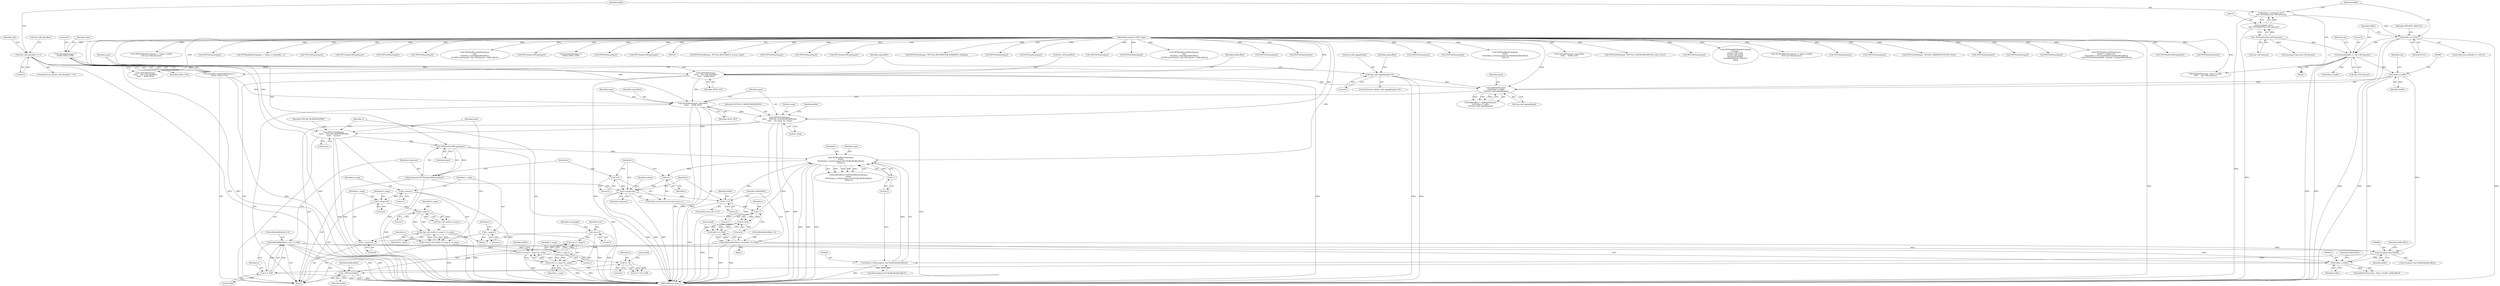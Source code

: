 digraph "0_libtiff_83a4b92815ea04969d494416eaae3d4c6b338e4a#diff-c8b4b355f9b5c06d585b23138e1c185f_4@API" {
"1000619" [label="(Call,_TIFFfree(buffer))"];
"1000586" [label="(Call,buffer[bufferoffset++]=(0xd0 | ((i-1)%8)))"];
"1000591" [label="(Call,0xd0 | ((i-1)%8))"];
"1000593" [label="(Call,(i-1)%8)"];
"1000594" [label="(Call,i-1)"];
"1000576" [label="(Call,i != 0)"];
"1000569" [label="(Call,i<stripcount)"];
"1000566" [label="(Call,i=0)"];
"1000572" [label="(Call,i++)"];
"1000600" [label="(Call,TIFFReadRawStrip(input, \n\t\t\t\t\t\t\ti, \n\t\t\t\t\t\t\t(tdata_t) &(((unsigned char*)buffer)[bufferoffset]), \n\t\t\t\t\t\t\t-1))"];
"1000563" [label="(Call,TIFFNumberOfStrips(input))"];
"1000529" [label="(Call,TIFFGetField(input,\n\t\t\t\t\t\t     TIFFTAG_ROWSPERSTRIP,\n\t\t\t\t\t\t     &rows))"];
"1000481" [label="(Call,TIFFGetField(input,\n\t\t\t\t\t\t     TIFFTAG_YCBCRSUBSAMPLING,\n\t\t\t\t\t\t     &h_samp, &v_samp))"];
"1000477" [label="(Call,t2pSeekFile(input, inputoffset,\n\t\t\t\t\t\t     SEEK_SET))"];
"1000464" [label="(Call,t2pReadFile(input,\n\t\t\t\t\t\t(tdata_t) buffer,\n\t\t\t\t\t\tt2p->pdf_ojpegiflength))"];
"1000456" [label="(Call,t2pSeekFile(input,\n\t\t\t\t\t\t     t2p->tiff_dataoffset,\n\t\t\t\t\t\t     SEEK_SET))"];
"1000452" [label="(Call,t2pSeekFile(input, 0,\n\t\t\t\t\t\t\t\t SEEK_CUR))"];
"1000105" [label="(MethodParameterIn,TIFF* input)"];
"1000361" [label="(Call,t2p->tiff_dataoffset != 0)"];
"1000466" [label="(Call,(tdata_t) buffer)"];
"1000397" [label="(Call,memset(buffer, 0, t2p->tiff_datasize))"];
"1000376" [label="(Call,buffer == NULL)"];
"1000367" [label="(Call,buffer = (unsigned char*)\n\t\t\t\t\t_TIFFmalloc(t2p->tiff_datasize))"];
"1000369" [label="(Call,(unsigned char*)\n\t\t\t\t\t_TIFFmalloc(t2p->tiff_datasize))"];
"1000371" [label="(Call,_TIFFmalloc(t2p->tiff_datasize))"];
"1000404" [label="(Call,t2p->pdf_ojpegiflength==0)"];
"1000450" [label="(Call,inputoffset=t2pSeekFile(input, 0,\n\t\t\t\t\t\t\t\t SEEK_CUR))"];
"1000603" [label="(Call,(tdata_t) &(((unsigned char*)buffer)[bufferoffset]))"];
"1000607" [label="(Call,(unsigned char*)buffer)"];
"1000553" [label="(Call,buffer[bufferoffset++]= ri & 0xff)"];
"1000558" [label="(Call,ri & 0xff)"];
"1000549" [label="(Call,ri>>8)"];
"1000534" [label="(Call,ri*=(rows+v_samp-1)/v_samp)"];
"1000536" [label="(Call,(rows+v_samp-1)/v_samp)"];
"1000173" [label="(Call,rows=0)"];
"1000539" [label="(Call,v_samp-1)"];
"1000515" [label="(Call,v_samp*=8)"];
"1000165" [label="(Call,v_samp=1)"];
"1000518" [label="(Call,ri=(t2p->tiff_width+h_samp-1) / h_samp)"];
"1000520" [label="(Call,(t2p->tiff_width+h_samp-1) / h_samp)"];
"1000525" [label="(Call,h_samp-1)"];
"1000512" [label="(Call,h_samp*=8)"];
"1000161" [label="(Call,h_samp=1)"];
"1000611" [label="(Call,-1)"];
"1000561" [label="(Call,stripcount=TIFFNumberOfStrips(input))"];
"1000615" [label="(Call,(tdata_t) buffer)"];
"1000561" [label="(Call,stripcount=TIFFNumberOfStrips(input))"];
"1000365" [label="(Literal,0)"];
"1000845" [label="(Call,TIFFGetField(input, TIFFTAG_JPEGTABLES, &count, &jpt))"];
"1000519" [label="(Identifier,ri)"];
"1000482" [label="(Identifier,input)"];
"1001159" [label="(Call,TIFFFileName(input))"];
"1000453" [label="(Identifier,input)"];
"1000913" [label="(Call,TIFFFileName(input))"];
"1000515" [label="(Call,v_samp*=8)"];
"1000477" [label="(Call,t2pSeekFile(input, inputoffset,\n\t\t\t\t\t\t     SEEK_SET))"];
"1000464" [label="(Call,t2pReadFile(input,\n\t\t\t\t\t\t(tdata_t) buffer,\n\t\t\t\t\t\tt2p->pdf_ojpegiflength))"];
"1000469" [label="(Call,t2p->pdf_ojpegiflength)"];
"1000371" [label="(Call,_TIFFmalloc(t2p->tiff_datasize))"];
"1000595" [label="(Identifier,i)"];
"1000375" [label="(ControlStructure,if(buffer == NULL))"];
"1000449" [label="(Block,)"];
"1000551" [label="(Literal,8)"];
"1000451" [label="(Identifier,inputoffset)"];
"1000526" [label="(Identifier,h_samp)"];
"1000622" [label="(Identifier,bufferoffset)"];
"1000362" [label="(Call,t2p->tiff_dataoffset)"];
"1000628" [label="(Identifier,t2p)"];
"1000514" [label="(Literal,8)"];
"1000528" [label="(Identifier,h_samp)"];
"1000582" [label="(Identifier,buffer)"];
"1000376" [label="(Call,buffer == NULL)"];
"1000573" [label="(Identifier,i)"];
"1000694" [label="(Call,TIFFNumberOfStrips(input))"];
"1000568" [label="(Literal,0)"];
"1000383" [label="(Call,(unsigned long) t2p->tiff_datasize)"];
"1000577" [label="(Identifier,i)"];
"1000470" [label="(Identifier,t2p)"];
"1000377" [label="(Identifier,buffer)"];
"1000175" [label="(Literal,0)"];
"1001719" [label="(Call,TIFFGetField(input, TIFFTAG_REFERENCEBLACKWHITE, &xfloatp))"];
"1000161" [label="(Call,h_samp=1)"];
"1000586" [label="(Call,buffer[bufferoffset++]=(0xd0 | ((i-1)%8)))"];
"1000532" [label="(Call,&rows)"];
"1000594" [label="(Call,i-1)"];
"1000360" [label="(ControlStructure,if(t2p->tiff_dataoffset != 0))"];
"1000403" [label="(ControlStructure,if(t2p->pdf_ojpegiflength==0))"];
"1000601" [label="(Identifier,input)"];
"1000162" [label="(Identifier,h_samp)"];
"1001093" [label="(Call,TIFFFileName(input))"];
"1000517" [label="(Literal,8)"];
"1000614" [label="(Identifier,output)"];
"1000615" [label="(Call,(tdata_t) buffer)"];
"1000361" [label="(Call,t2p->tiff_dataoffset != 0)"];
"1000542" [label="(Identifier,v_samp)"];
"1000591" [label="(Call,0xd0 | ((i-1)%8))"];
"1000479" [label="(Identifier,inputoffset)"];
"1000466" [label="(Call,(tdata_t) buffer)"];
"1000605" [label="(Call,&(((unsigned char*)buffer)[bufferoffset]))"];
"1000530" [label="(Identifier,input)"];
"1001118" [label="(Call,TIFFStripSize(input))"];
"1000620" [label="(Identifier,buffer)"];
"1000455" [label="(Identifier,SEEK_CUR)"];
"1000611" [label="(Call,-1)"];
"1000454" [label="(Literal,0)"];
"1000513" [label="(Identifier,h_samp)"];
"1000182" [label="(Identifier,striplength)"];
"1000405" [label="(Call,t2p->pdf_ojpegiflength)"];
"1000461" [label="(Identifier,SEEK_SET)"];
"1001263" [label="(Call,TIFFFileName(input))"];
"1000634" [label="(Call,TIFFFileName(input))"];
"1000587" [label="(Call,buffer[bufferoffset++])"];
"1000478" [label="(Identifier,input)"];
"1000565" [label="(ControlStructure,for(i=0;i<stripcount;i++))"];
"1001067" [label="(Call,TIFFReadEncodedStrip(input, \n\t\t\t\ti, \n\t\t\t\t(tdata_t) &buffer[bufferoffset], \n\t\t\t\tTIFFmin(stripsize, t2p->tiff_datasize - bufferoffset)))"];
"1000569" [label="(Call,i<stripcount)"];
"1000174" [label="(Identifier,rows)"];
"1000597" [label="(Literal,8)"];
"1000603" [label="(Call,(tdata_t) &(((unsigned char*)buffer)[bufferoffset]))"];
"1001566" [label="(Call,TIFFFileName(input))"];
"1000422" [label="(Call,t2pReadFile(input, (tdata_t) buffer,\n\t\t\t\t\t\t     t2p->tiff_datasize))"];
"1000173" [label="(Call,rows=0)"];
"1000531" [label="(Identifier,TIFFTAG_ROWSPERSTRIP)"];
"1000536" [label="(Call,(rows+v_samp-1)/v_samp)"];
"1000541" [label="(Literal,1)"];
"1000483" [label="(Identifier,TIFFTAG_YCBCRSUBSAMPLING)"];
"1000575" [label="(ControlStructure,if(i != 0 ))"];
"1000450" [label="(Call,inputoffset=t2pSeekFile(input, 0,\n\t\t\t\t\t\t\t\t SEEK_CUR))"];
"1000366" [label="(Block,)"];
"1000550" [label="(Identifier,ri)"];
"1000165" [label="(Call,v_samp=1)"];
"1000607" [label="(Call,(unsigned char*)buffer)"];
"1000231" [label="(Call,TIFFFileName(input))"];
"1000481" [label="(Call,TIFFGetField(input,\n\t\t\t\t\t\t     TIFFTAG_YCBCRSUBSAMPLING,\n\t\t\t\t\t\t     &h_samp, &v_samp))"];
"1001424" [label="(Call,TIFFFileName(input))"];
"1000618" [label="(Identifier,bufferoffset)"];
"1000964" [label="(Call,TIFFFileName(input))"];
"1000535" [label="(Identifier,ri)"];
"1000617" [label="(Identifier,buffer)"];
"1000593" [label="(Call,(i-1)%8)"];
"1000731" [label="(Call,TIFFReadRawStrip(input, \n\t\t\t\t\t\ti, \n\t\t\t\t\t\t(tdata_t) &(((unsigned char*)buffer)[bufferoffset]), \n\t\t\t\t\t\t-1))"];
"1000613" [label="(Call,t2pWriteFile(output, (tdata_t) buffer, bufferoffset))"];
"1000521" [label="(Call,t2p->tiff_width+h_samp-1)"];
"1000430" [label="(Call,t2pSeekFile(input, inputoffset,\n\t\t\t\t\t\t     SEEK_SET))"];
"1001945" [label="(MethodReturn,tsize_t)"];
"1000105" [label="(MethodParameterIn,TIFF* input)"];
"1001694" [label="(Call,TIFFGetField(input, TIFFTAG_YCBCRSUBSAMPLING, &hor, &ver))"];
"1000664" [label="(Call,TIFFFileName(input))"];
"1000559" [label="(Identifier,ri)"];
"1000571" [label="(Identifier,stripcount)"];
"1000529" [label="(Call,TIFFGetField(input,\n\t\t\t\t\t\t     TIFFTAG_ROWSPERSTRIP,\n\t\t\t\t\t\t     &rows))"];
"1000463" [label="(Identifier,bufferoffset)"];
"1000368" [label="(Identifier,buffer)"];
"1000486" [label="(Call,&v_samp)"];
"1001549" [label="(Call,TIFFReadRGBAImageOriented(\n\t\t\t\tinput, \n\t\t\t\tt2p->tiff_width, \n\t\t\t\tt2p->tiff_length, \n\t\t\t\t(uint32*)buffer, \n\t\t\t\tORIENTATION_TOPLEFT,\n\t\t\t\t0))"];
"1000579" [label="(Block,)"];
"1000537" [label="(Call,rows+v_samp-1)"];
"1000166" [label="(Identifier,v_samp)"];
"1000599" [label="(Identifier,bufferoffset)"];
"1000578" [label="(Literal,0)"];
"1000564" [label="(Identifier,input)"];
"1000570" [label="(Identifier,i)"];
"1000240" [label="(Call,TIFFReadRawStrip(input, 0, (tdata_t) buffer,\n\t\t\t\t\t t2p->tiff_datasize))"];
"1000520" [label="(Call,(t2p->tiff_width+h_samp-1) / h_samp)"];
"1000516" [label="(Identifier,v_samp)"];
"1000411" [label="(Identifier,inputoffset)"];
"1000408" [label="(Literal,0)"];
"1000548" [label="(Call,(ri>>8) & 0xff)"];
"1000457" [label="(Identifier,input)"];
"1001049" [label="(Call,TIFFStripSize(input))"];
"1000406" [label="(Identifier,t2p)"];
"1001531" [label="(Call,TIFFFileName(input))"];
"1000400" [label="(Call,t2p->tiff_datasize)"];
"1000872" [label="(Call,TIFFGetField(input, TIFFTAG_STRIPBYTECOUNTS, &sbc))"];
"1000107" [label="(Block,)"];
"1000576" [label="(Call,i != 0)"];
"1000609" [label="(Identifier,buffer)"];
"1000462" [label="(Call,bufferoffset = t2pReadFile(input,\n\t\t\t\t\t\t(tdata_t) buffer,\n\t\t\t\t\t\tt2p->pdf_ojpegiflength))"];
"1000397" [label="(Call,memset(buffer, 0, t2p->tiff_datasize))"];
"1000549" [label="(Call,ri>>8)"];
"1000468" [label="(Identifier,buffer)"];
"1000399" [label="(Literal,0)"];
"1000619" [label="(Call,_TIFFfree(buffer))"];
"1000452" [label="(Call,t2pSeekFile(input, 0,\n\t\t\t\t\t\t\t\t SEEK_CUR))"];
"1000456" [label="(Call,t2pSeekFile(input,\n\t\t\t\t\t\t     t2p->tiff_dataoffset,\n\t\t\t\t\t\t     SEEK_SET))"];
"1000828" [label="(Call,TIFFFileName(input))"];
"1000558" [label="(Call,ri & 0xff)"];
"1000563" [label="(Call,TIFFNumberOfStrips(input))"];
"1000539" [label="(Call,v_samp-1)"];
"1000600" [label="(Call,TIFFReadRawStrip(input, \n\t\t\t\t\t\t\ti, \n\t\t\t\t\t\t\t(tdata_t) &(((unsigned char*)buffer)[bufferoffset]), \n\t\t\t\t\t\t\t-1))"];
"1000170" [label="(Identifier,ri)"];
"1001329" [label="(Call,TIFFStripSize(input))"];
"1000465" [label="(Identifier,input)"];
"1000163" [label="(Literal,1)"];
"1000303" [label="(Call,TIFFFileName(input))"];
"1000602" [label="(Identifier,i)"];
"1000545" [label="(Identifier,buffer)"];
"1000167" [label="(Literal,1)"];
"1000554" [label="(Call,buffer[bufferoffset++])"];
"1000525" [label="(Call,h_samp-1)"];
"1000560" [label="(Literal,0xff)"];
"1000369" [label="(Call,(unsigned char*)\n\t\t\t\t\t_TIFFmalloc(t2p->tiff_datasize))"];
"1001231" [label="(Call,TIFFReadEncodedStrip(input, \n\t\t\t\t\t\t\ti + j*stripcount, \n\t\t\t\t\t\t\t(tdata_t) &(samplebuffer[samplebufferoffset]), \n\t\t\t\t\t\t\tTIFFmin(sepstripsize, stripsize - samplebufferoffset)))"];
"1000512" [label="(Call,h_samp*=8)"];
"1000534" [label="(Call,ri*=(rows+v_samp-1)/v_samp)"];
"1000480" [label="(Identifier,SEEK_SET)"];
"1001122" [label="(Call,TIFFNumberOfStrips(input))"];
"1000527" [label="(Literal,1)"];
"1000424" [label="(Call,(tdata_t) buffer)"];
"1000553" [label="(Call,buffer[bufferoffset++]= ri & 0xff)"];
"1000388" [label="(Call,TIFFFileName(input))"];
"1000398" [label="(Identifier,buffer)"];
"1000552" [label="(Literal,0xff)"];
"1000318" [label="(Call,TIFFReadRawStrip(input, 0, (tdata_t) buffer,\n\t\t\t\t\t t2p->tiff_datasize))"];
"1000562" [label="(Identifier,stripcount)"];
"1000540" [label="(Identifier,v_samp)"];
"1000367" [label="(Call,buffer = (unsigned char*)\n\t\t\t\t\t_TIFFmalloc(t2p->tiff_datasize))"];
"1001373" [label="(Call,TIFFFileName(input))"];
"1000610" [label="(Identifier,bufferoffset)"];
"1000936" [label="(Call,TIFFReadRawStrip(input, i, (tdata_t) stripbuffer, -1))"];
"1001032" [label="(Call,TIFFFileName(input))"];
"1000566" [label="(Call,i=0)"];
"1001333" [label="(Call,TIFFNumberOfStrips(input))"];
"1001741" [label="(Call,TIFFFileName(input))"];
"1001312" [label="(Call,TIFFFileName(input))"];
"1000598" [label="(Call,bufferoffset+=TIFFReadRawStrip(input, \n\t\t\t\t\t\t\ti, \n\t\t\t\t\t\t\t(tdata_t) &(((unsigned char*)buffer)[bufferoffset]), \n\t\t\t\t\t\t\t-1))"];
"1001347" [label="(Call,TIFFReadEncodedStrip(input, \n\t\t\t\ti, \n\t\t\t\t(tdata_t) &buffer[bufferoffset], \n\t\t\t\tTIFFmin(stripsize, t2p->tiff_datasize - bufferoffset)))"];
"1000592" [label="(Literal,0xd0)"];
"1000606" [label="(Call,((unsigned char*)buffer)[bufferoffset])"];
"1000378" [label="(Identifier,NULL)"];
"1000596" [label="(Literal,1)"];
"1001053" [label="(Call,TIFFNumberOfStrips(input))"];
"1000458" [label="(Call,t2p->tiff_dataoffset)"];
"1000372" [label="(Call,t2p->tiff_datasize)"];
"1000404" [label="(Call,t2p->pdf_ojpegiflength==0)"];
"1000381" [label="(Identifier,TIFF2PDF_MODULE)"];
"1000612" [label="(Literal,1)"];
"1000518" [label="(Call,ri=(t2p->tiff_width+h_samp-1) / h_samp)"];
"1000572" [label="(Call,i++)"];
"1000567" [label="(Identifier,i)"];
"1000484" [label="(Call,&h_samp)"];
"1000412" [label="(Call,t2pSeekFile(input, 0,\n\t\t\t\t\t\t\t\t SEEK_CUR))"];
"1000416" [label="(Call,t2pSeekFile(input,\n\t\t\t\t\t\t     t2p->tiff_dataoffset,\n\t\t\t\t\t\t     SEEK_SET))"];
"1001193" [label="(Call,TIFFFileName(input))"];
"1000870" [label="(Call,TIFFNumberOfStrips(input))"];
"1000490" [label="(Identifier,buffer)"];
"1000619" -> "1000449"  [label="AST: "];
"1000619" -> "1000620"  [label="CFG: "];
"1000620" -> "1000619"  [label="AST: "];
"1000622" -> "1000619"  [label="CFG: "];
"1000619" -> "1001945"  [label="DDG: "];
"1000619" -> "1001945"  [label="DDG: "];
"1000586" -> "1000619"  [label="DDG: "];
"1000615" -> "1000619"  [label="DDG: "];
"1000553" -> "1000619"  [label="DDG: "];
"1000586" -> "1000579"  [label="AST: "];
"1000586" -> "1000591"  [label="CFG: "];
"1000587" -> "1000586"  [label="AST: "];
"1000591" -> "1000586"  [label="AST: "];
"1000599" -> "1000586"  [label="CFG: "];
"1000586" -> "1001945"  [label="DDG: "];
"1000586" -> "1001945"  [label="DDG: "];
"1000591" -> "1000586"  [label="DDG: "];
"1000591" -> "1000586"  [label="DDG: "];
"1000586" -> "1000607"  [label="DDG: "];
"1000586" -> "1000615"  [label="DDG: "];
"1000591" -> "1000593"  [label="CFG: "];
"1000592" -> "1000591"  [label="AST: "];
"1000593" -> "1000591"  [label="AST: "];
"1000591" -> "1001945"  [label="DDG: "];
"1000593" -> "1000591"  [label="DDG: "];
"1000593" -> "1000591"  [label="DDG: "];
"1000593" -> "1000597"  [label="CFG: "];
"1000594" -> "1000593"  [label="AST: "];
"1000597" -> "1000593"  [label="AST: "];
"1000593" -> "1001945"  [label="DDG: "];
"1000594" -> "1000593"  [label="DDG: "];
"1000594" -> "1000593"  [label="DDG: "];
"1000594" -> "1000596"  [label="CFG: "];
"1000595" -> "1000594"  [label="AST: "];
"1000596" -> "1000594"  [label="AST: "];
"1000597" -> "1000594"  [label="CFG: "];
"1000576" -> "1000594"  [label="DDG: "];
"1000594" -> "1000600"  [label="DDG: "];
"1000576" -> "1000575"  [label="AST: "];
"1000576" -> "1000578"  [label="CFG: "];
"1000577" -> "1000576"  [label="AST: "];
"1000578" -> "1000576"  [label="AST: "];
"1000582" -> "1000576"  [label="CFG: "];
"1000599" -> "1000576"  [label="CFG: "];
"1000576" -> "1001945"  [label="DDG: "];
"1000569" -> "1000576"  [label="DDG: "];
"1000576" -> "1000600"  [label="DDG: "];
"1000569" -> "1000565"  [label="AST: "];
"1000569" -> "1000571"  [label="CFG: "];
"1000570" -> "1000569"  [label="AST: "];
"1000571" -> "1000569"  [label="AST: "];
"1000577" -> "1000569"  [label="CFG: "];
"1000614" -> "1000569"  [label="CFG: "];
"1000569" -> "1001945"  [label="DDG: "];
"1000569" -> "1001945"  [label="DDG: "];
"1000569" -> "1001945"  [label="DDG: "];
"1000566" -> "1000569"  [label="DDG: "];
"1000572" -> "1000569"  [label="DDG: "];
"1000561" -> "1000569"  [label="DDG: "];
"1000566" -> "1000565"  [label="AST: "];
"1000566" -> "1000568"  [label="CFG: "];
"1000567" -> "1000566"  [label="AST: "];
"1000568" -> "1000566"  [label="AST: "];
"1000570" -> "1000566"  [label="CFG: "];
"1000572" -> "1000565"  [label="AST: "];
"1000572" -> "1000573"  [label="CFG: "];
"1000573" -> "1000572"  [label="AST: "];
"1000570" -> "1000572"  [label="CFG: "];
"1000600" -> "1000572"  [label="DDG: "];
"1000600" -> "1000598"  [label="AST: "];
"1000600" -> "1000611"  [label="CFG: "];
"1000601" -> "1000600"  [label="AST: "];
"1000602" -> "1000600"  [label="AST: "];
"1000603" -> "1000600"  [label="AST: "];
"1000611" -> "1000600"  [label="AST: "];
"1000598" -> "1000600"  [label="CFG: "];
"1000600" -> "1001945"  [label="DDG: "];
"1000600" -> "1001945"  [label="DDG: "];
"1000600" -> "1001945"  [label="DDG: "];
"1000600" -> "1000598"  [label="DDG: "];
"1000600" -> "1000598"  [label="DDG: "];
"1000600" -> "1000598"  [label="DDG: "];
"1000600" -> "1000598"  [label="DDG: "];
"1000563" -> "1000600"  [label="DDG: "];
"1000105" -> "1000600"  [label="DDG: "];
"1000603" -> "1000600"  [label="DDG: "];
"1000611" -> "1000600"  [label="DDG: "];
"1000563" -> "1000561"  [label="AST: "];
"1000563" -> "1000564"  [label="CFG: "];
"1000564" -> "1000563"  [label="AST: "];
"1000561" -> "1000563"  [label="CFG: "];
"1000563" -> "1001945"  [label="DDG: "];
"1000563" -> "1000561"  [label="DDG: "];
"1000529" -> "1000563"  [label="DDG: "];
"1000105" -> "1000563"  [label="DDG: "];
"1000529" -> "1000449"  [label="AST: "];
"1000529" -> "1000532"  [label="CFG: "];
"1000530" -> "1000529"  [label="AST: "];
"1000531" -> "1000529"  [label="AST: "];
"1000532" -> "1000529"  [label="AST: "];
"1000535" -> "1000529"  [label="CFG: "];
"1000529" -> "1001945"  [label="DDG: "];
"1000529" -> "1001945"  [label="DDG: "];
"1000529" -> "1001945"  [label="DDG: "];
"1000481" -> "1000529"  [label="DDG: "];
"1000105" -> "1000529"  [label="DDG: "];
"1000481" -> "1000449"  [label="AST: "];
"1000481" -> "1000486"  [label="CFG: "];
"1000482" -> "1000481"  [label="AST: "];
"1000483" -> "1000481"  [label="AST: "];
"1000484" -> "1000481"  [label="AST: "];
"1000486" -> "1000481"  [label="AST: "];
"1000490" -> "1000481"  [label="CFG: "];
"1000481" -> "1001945"  [label="DDG: "];
"1000481" -> "1001945"  [label="DDG: "];
"1000481" -> "1001945"  [label="DDG: "];
"1000481" -> "1001945"  [label="DDG: "];
"1000477" -> "1000481"  [label="DDG: "];
"1000105" -> "1000481"  [label="DDG: "];
"1000477" -> "1000449"  [label="AST: "];
"1000477" -> "1000480"  [label="CFG: "];
"1000478" -> "1000477"  [label="AST: "];
"1000479" -> "1000477"  [label="AST: "];
"1000480" -> "1000477"  [label="AST: "];
"1000482" -> "1000477"  [label="CFG: "];
"1000477" -> "1001945"  [label="DDG: "];
"1000477" -> "1001945"  [label="DDG: "];
"1000477" -> "1001945"  [label="DDG: "];
"1000464" -> "1000477"  [label="DDG: "];
"1000105" -> "1000477"  [label="DDG: "];
"1000450" -> "1000477"  [label="DDG: "];
"1000456" -> "1000477"  [label="DDG: "];
"1000464" -> "1000462"  [label="AST: "];
"1000464" -> "1000469"  [label="CFG: "];
"1000465" -> "1000464"  [label="AST: "];
"1000466" -> "1000464"  [label="AST: "];
"1000469" -> "1000464"  [label="AST: "];
"1000462" -> "1000464"  [label="CFG: "];
"1000464" -> "1000462"  [label="DDG: "];
"1000464" -> "1000462"  [label="DDG: "];
"1000464" -> "1000462"  [label="DDG: "];
"1000456" -> "1000464"  [label="DDG: "];
"1000105" -> "1000464"  [label="DDG: "];
"1000466" -> "1000464"  [label="DDG: "];
"1000404" -> "1000464"  [label="DDG: "];
"1000456" -> "1000449"  [label="AST: "];
"1000456" -> "1000461"  [label="CFG: "];
"1000457" -> "1000456"  [label="AST: "];
"1000458" -> "1000456"  [label="AST: "];
"1000461" -> "1000456"  [label="AST: "];
"1000463" -> "1000456"  [label="CFG: "];
"1000456" -> "1001945"  [label="DDG: "];
"1000456" -> "1001945"  [label="DDG: "];
"1000452" -> "1000456"  [label="DDG: "];
"1000105" -> "1000456"  [label="DDG: "];
"1000361" -> "1000456"  [label="DDG: "];
"1000452" -> "1000450"  [label="AST: "];
"1000452" -> "1000455"  [label="CFG: "];
"1000453" -> "1000452"  [label="AST: "];
"1000454" -> "1000452"  [label="AST: "];
"1000455" -> "1000452"  [label="AST: "];
"1000450" -> "1000452"  [label="CFG: "];
"1000452" -> "1001945"  [label="DDG: "];
"1000452" -> "1000450"  [label="DDG: "];
"1000452" -> "1000450"  [label="DDG: "];
"1000452" -> "1000450"  [label="DDG: "];
"1000105" -> "1000452"  [label="DDG: "];
"1000105" -> "1000103"  [label="AST: "];
"1000105" -> "1001945"  [label="DDG: "];
"1000105" -> "1000231"  [label="DDG: "];
"1000105" -> "1000240"  [label="DDG: "];
"1000105" -> "1000303"  [label="DDG: "];
"1000105" -> "1000318"  [label="DDG: "];
"1000105" -> "1000388"  [label="DDG: "];
"1000105" -> "1000412"  [label="DDG: "];
"1000105" -> "1000416"  [label="DDG: "];
"1000105" -> "1000422"  [label="DDG: "];
"1000105" -> "1000430"  [label="DDG: "];
"1000105" -> "1000634"  [label="DDG: "];
"1000105" -> "1000664"  [label="DDG: "];
"1000105" -> "1000694"  [label="DDG: "];
"1000105" -> "1000731"  [label="DDG: "];
"1000105" -> "1000828"  [label="DDG: "];
"1000105" -> "1000845"  [label="DDG: "];
"1000105" -> "1000870"  [label="DDG: "];
"1000105" -> "1000872"  [label="DDG: "];
"1000105" -> "1000913"  [label="DDG: "];
"1000105" -> "1000936"  [label="DDG: "];
"1000105" -> "1000964"  [label="DDG: "];
"1000105" -> "1001032"  [label="DDG: "];
"1000105" -> "1001049"  [label="DDG: "];
"1000105" -> "1001053"  [label="DDG: "];
"1000105" -> "1001067"  [label="DDG: "];
"1000105" -> "1001093"  [label="DDG: "];
"1000105" -> "1001118"  [label="DDG: "];
"1000105" -> "1001122"  [label="DDG: "];
"1000105" -> "1001159"  [label="DDG: "];
"1000105" -> "1001193"  [label="DDG: "];
"1000105" -> "1001231"  [label="DDG: "];
"1000105" -> "1001263"  [label="DDG: "];
"1000105" -> "1001312"  [label="DDG: "];
"1000105" -> "1001329"  [label="DDG: "];
"1000105" -> "1001333"  [label="DDG: "];
"1000105" -> "1001347"  [label="DDG: "];
"1000105" -> "1001373"  [label="DDG: "];
"1000105" -> "1001424"  [label="DDG: "];
"1000105" -> "1001531"  [label="DDG: "];
"1000105" -> "1001549"  [label="DDG: "];
"1000105" -> "1001566"  [label="DDG: "];
"1000105" -> "1001694"  [label="DDG: "];
"1000105" -> "1001719"  [label="DDG: "];
"1000105" -> "1001741"  [label="DDG: "];
"1000361" -> "1000360"  [label="AST: "];
"1000361" -> "1000365"  [label="CFG: "];
"1000362" -> "1000361"  [label="AST: "];
"1000365" -> "1000361"  [label="AST: "];
"1000368" -> "1000361"  [label="CFG: "];
"1000628" -> "1000361"  [label="CFG: "];
"1000361" -> "1001945"  [label="DDG: "];
"1000361" -> "1001945"  [label="DDG: "];
"1000361" -> "1000416"  [label="DDG: "];
"1000466" -> "1000468"  [label="CFG: "];
"1000467" -> "1000466"  [label="AST: "];
"1000468" -> "1000466"  [label="AST: "];
"1000470" -> "1000466"  [label="CFG: "];
"1000397" -> "1000466"  [label="DDG: "];
"1000466" -> "1000607"  [label="DDG: "];
"1000466" -> "1000615"  [label="DDG: "];
"1000397" -> "1000366"  [label="AST: "];
"1000397" -> "1000400"  [label="CFG: "];
"1000398" -> "1000397"  [label="AST: "];
"1000399" -> "1000397"  [label="AST: "];
"1000400" -> "1000397"  [label="AST: "];
"1000406" -> "1000397"  [label="CFG: "];
"1000397" -> "1001945"  [label="DDG: "];
"1000397" -> "1001945"  [label="DDG: "];
"1000376" -> "1000397"  [label="DDG: "];
"1000371" -> "1000397"  [label="DDG: "];
"1000397" -> "1000424"  [label="DDG: "];
"1000397" -> "1000422"  [label="DDG: "];
"1000376" -> "1000375"  [label="AST: "];
"1000376" -> "1000378"  [label="CFG: "];
"1000377" -> "1000376"  [label="AST: "];
"1000378" -> "1000376"  [label="AST: "];
"1000381" -> "1000376"  [label="CFG: "];
"1000398" -> "1000376"  [label="CFG: "];
"1000376" -> "1001945"  [label="DDG: "];
"1000376" -> "1001945"  [label="DDG: "];
"1000376" -> "1001945"  [label="DDG: "];
"1000367" -> "1000376"  [label="DDG: "];
"1000367" -> "1000366"  [label="AST: "];
"1000367" -> "1000369"  [label="CFG: "];
"1000368" -> "1000367"  [label="AST: "];
"1000369" -> "1000367"  [label="AST: "];
"1000377" -> "1000367"  [label="CFG: "];
"1000367" -> "1001945"  [label="DDG: "];
"1000369" -> "1000367"  [label="DDG: "];
"1000369" -> "1000371"  [label="CFG: "];
"1000370" -> "1000369"  [label="AST: "];
"1000371" -> "1000369"  [label="AST: "];
"1000369" -> "1001945"  [label="DDG: "];
"1000371" -> "1000369"  [label="DDG: "];
"1000371" -> "1000372"  [label="CFG: "];
"1000372" -> "1000371"  [label="AST: "];
"1000371" -> "1000383"  [label="DDG: "];
"1000404" -> "1000403"  [label="AST: "];
"1000404" -> "1000408"  [label="CFG: "];
"1000405" -> "1000404"  [label="AST: "];
"1000408" -> "1000404"  [label="AST: "];
"1000411" -> "1000404"  [label="CFG: "];
"1000451" -> "1000404"  [label="CFG: "];
"1000404" -> "1001945"  [label="DDG: "];
"1000404" -> "1001945"  [label="DDG: "];
"1000450" -> "1000449"  [label="AST: "];
"1000451" -> "1000450"  [label="AST: "];
"1000457" -> "1000450"  [label="CFG: "];
"1000450" -> "1001945"  [label="DDG: "];
"1000603" -> "1000605"  [label="CFG: "];
"1000604" -> "1000603"  [label="AST: "];
"1000605" -> "1000603"  [label="AST: "];
"1000612" -> "1000603"  [label="CFG: "];
"1000603" -> "1001945"  [label="DDG: "];
"1000607" -> "1000603"  [label="DDG: "];
"1000607" -> "1000606"  [label="AST: "];
"1000607" -> "1000609"  [label="CFG: "];
"1000608" -> "1000607"  [label="AST: "];
"1000609" -> "1000607"  [label="AST: "];
"1000610" -> "1000607"  [label="CFG: "];
"1000553" -> "1000607"  [label="DDG: "];
"1000607" -> "1000615"  [label="DDG: "];
"1000553" -> "1000449"  [label="AST: "];
"1000553" -> "1000558"  [label="CFG: "];
"1000554" -> "1000553"  [label="AST: "];
"1000558" -> "1000553"  [label="AST: "];
"1000562" -> "1000553"  [label="CFG: "];
"1000553" -> "1001945"  [label="DDG: "];
"1000553" -> "1001945"  [label="DDG: "];
"1000558" -> "1000553"  [label="DDG: "];
"1000558" -> "1000553"  [label="DDG: "];
"1000553" -> "1000615"  [label="DDG: "];
"1000558" -> "1000560"  [label="CFG: "];
"1000559" -> "1000558"  [label="AST: "];
"1000560" -> "1000558"  [label="AST: "];
"1000558" -> "1001945"  [label="DDG: "];
"1000549" -> "1000558"  [label="DDG: "];
"1000549" -> "1000548"  [label="AST: "];
"1000549" -> "1000551"  [label="CFG: "];
"1000550" -> "1000549"  [label="AST: "];
"1000551" -> "1000549"  [label="AST: "];
"1000552" -> "1000549"  [label="CFG: "];
"1000549" -> "1000548"  [label="DDG: "];
"1000549" -> "1000548"  [label="DDG: "];
"1000534" -> "1000549"  [label="DDG: "];
"1000534" -> "1000449"  [label="AST: "];
"1000534" -> "1000536"  [label="CFG: "];
"1000535" -> "1000534"  [label="AST: "];
"1000536" -> "1000534"  [label="AST: "];
"1000545" -> "1000534"  [label="CFG: "];
"1000534" -> "1001945"  [label="DDG: "];
"1000536" -> "1000534"  [label="DDG: "];
"1000536" -> "1000534"  [label="DDG: "];
"1000518" -> "1000534"  [label="DDG: "];
"1000536" -> "1000542"  [label="CFG: "];
"1000537" -> "1000536"  [label="AST: "];
"1000542" -> "1000536"  [label="AST: "];
"1000536" -> "1001945"  [label="DDG: "];
"1000536" -> "1001945"  [label="DDG: "];
"1000173" -> "1000536"  [label="DDG: "];
"1000539" -> "1000536"  [label="DDG: "];
"1000539" -> "1000536"  [label="DDG: "];
"1000173" -> "1000107"  [label="AST: "];
"1000173" -> "1000175"  [label="CFG: "];
"1000174" -> "1000173"  [label="AST: "];
"1000175" -> "1000173"  [label="AST: "];
"1000182" -> "1000173"  [label="CFG: "];
"1000173" -> "1001945"  [label="DDG: "];
"1000173" -> "1000537"  [label="DDG: "];
"1000539" -> "1000537"  [label="AST: "];
"1000539" -> "1000541"  [label="CFG: "];
"1000540" -> "1000539"  [label="AST: "];
"1000541" -> "1000539"  [label="AST: "];
"1000537" -> "1000539"  [label="CFG: "];
"1000539" -> "1000537"  [label="DDG: "];
"1000539" -> "1000537"  [label="DDG: "];
"1000515" -> "1000539"  [label="DDG: "];
"1000515" -> "1000449"  [label="AST: "];
"1000515" -> "1000517"  [label="CFG: "];
"1000516" -> "1000515"  [label="AST: "];
"1000517" -> "1000515"  [label="AST: "];
"1000519" -> "1000515"  [label="CFG: "];
"1000165" -> "1000515"  [label="DDG: "];
"1000165" -> "1000107"  [label="AST: "];
"1000165" -> "1000167"  [label="CFG: "];
"1000166" -> "1000165"  [label="AST: "];
"1000167" -> "1000165"  [label="AST: "];
"1000170" -> "1000165"  [label="CFG: "];
"1000165" -> "1001945"  [label="DDG: "];
"1000518" -> "1000449"  [label="AST: "];
"1000518" -> "1000520"  [label="CFG: "];
"1000519" -> "1000518"  [label="AST: "];
"1000520" -> "1000518"  [label="AST: "];
"1000530" -> "1000518"  [label="CFG: "];
"1000518" -> "1001945"  [label="DDG: "];
"1000520" -> "1000518"  [label="DDG: "];
"1000520" -> "1000518"  [label="DDG: "];
"1000520" -> "1000528"  [label="CFG: "];
"1000521" -> "1000520"  [label="AST: "];
"1000528" -> "1000520"  [label="AST: "];
"1000520" -> "1001945"  [label="DDG: "];
"1000520" -> "1001945"  [label="DDG: "];
"1000525" -> "1000520"  [label="DDG: "];
"1000525" -> "1000520"  [label="DDG: "];
"1000525" -> "1000521"  [label="AST: "];
"1000525" -> "1000527"  [label="CFG: "];
"1000526" -> "1000525"  [label="AST: "];
"1000527" -> "1000525"  [label="AST: "];
"1000521" -> "1000525"  [label="CFG: "];
"1000525" -> "1000521"  [label="DDG: "];
"1000525" -> "1000521"  [label="DDG: "];
"1000512" -> "1000525"  [label="DDG: "];
"1000512" -> "1000449"  [label="AST: "];
"1000512" -> "1000514"  [label="CFG: "];
"1000513" -> "1000512"  [label="AST: "];
"1000514" -> "1000512"  [label="AST: "];
"1000516" -> "1000512"  [label="CFG: "];
"1000161" -> "1000512"  [label="DDG: "];
"1000161" -> "1000107"  [label="AST: "];
"1000161" -> "1000163"  [label="CFG: "];
"1000162" -> "1000161"  [label="AST: "];
"1000163" -> "1000161"  [label="AST: "];
"1000166" -> "1000161"  [label="CFG: "];
"1000161" -> "1001945"  [label="DDG: "];
"1000611" -> "1000612"  [label="CFG: "];
"1000612" -> "1000611"  [label="AST: "];
"1000561" -> "1000449"  [label="AST: "];
"1000562" -> "1000561"  [label="AST: "];
"1000567" -> "1000561"  [label="CFG: "];
"1000561" -> "1001945"  [label="DDG: "];
"1000615" -> "1000613"  [label="AST: "];
"1000615" -> "1000617"  [label="CFG: "];
"1000616" -> "1000615"  [label="AST: "];
"1000617" -> "1000615"  [label="AST: "];
"1000618" -> "1000615"  [label="CFG: "];
"1000615" -> "1000613"  [label="DDG: "];
}

